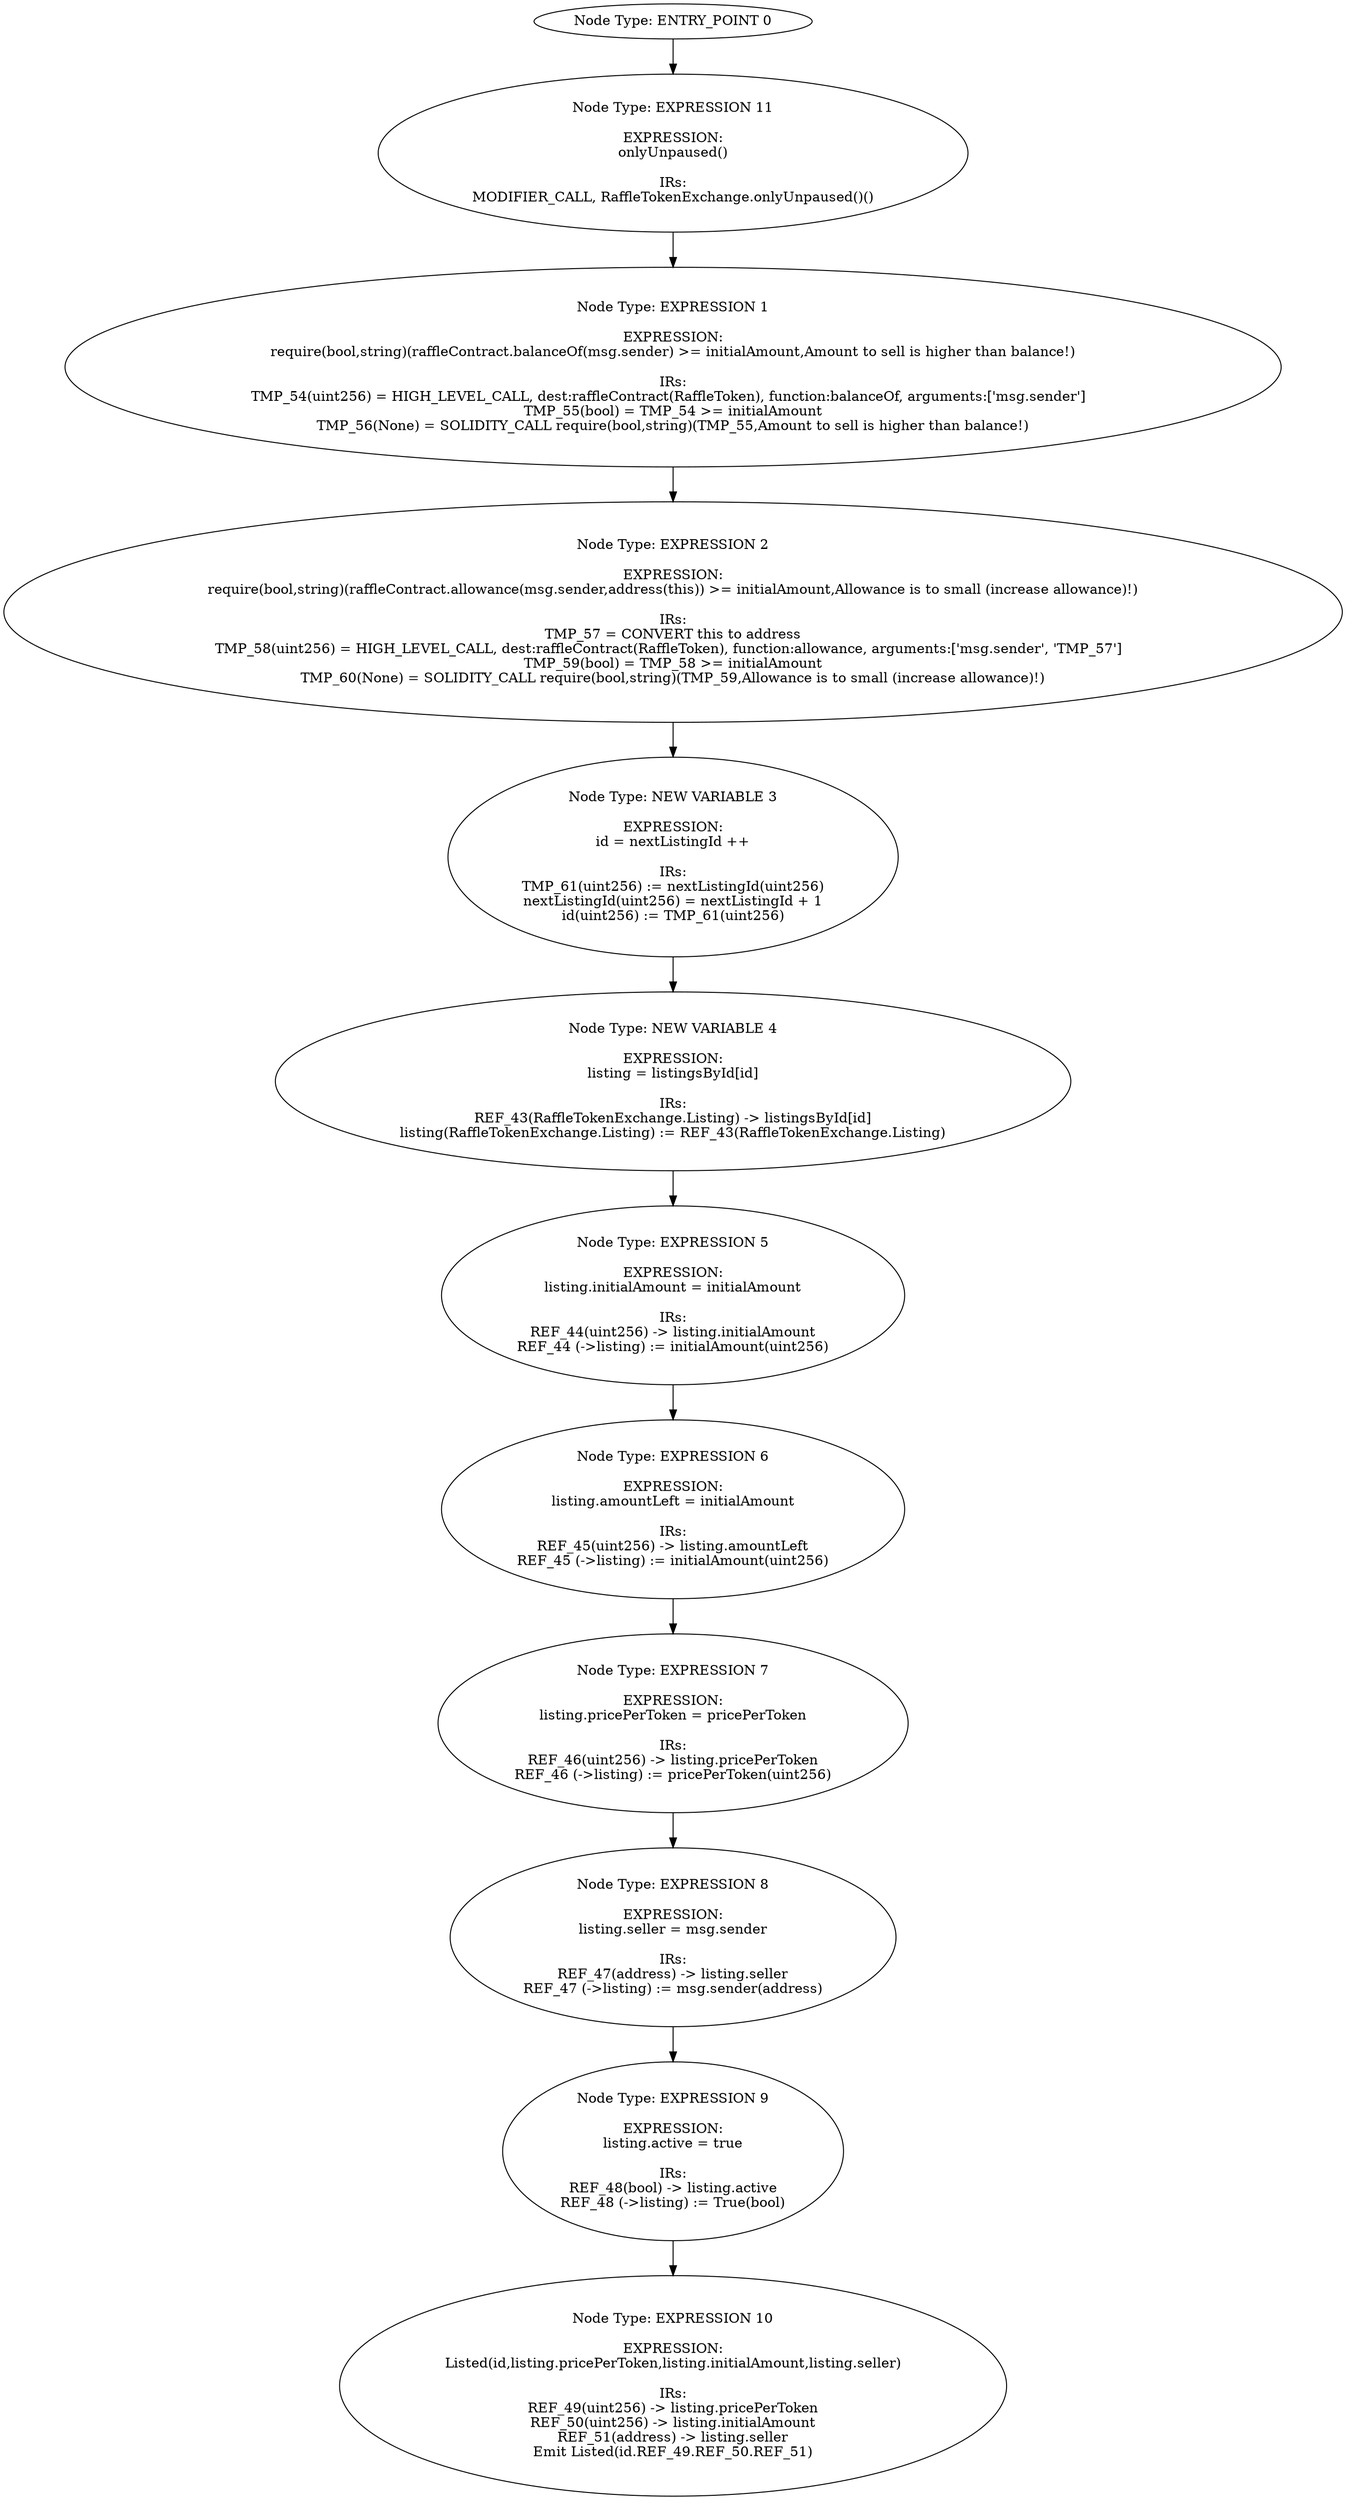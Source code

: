 digraph{
0[label="Node Type: ENTRY_POINT 0
"];
0->11;
1[label="Node Type: EXPRESSION 1

EXPRESSION:
require(bool,string)(raffleContract.balanceOf(msg.sender) >= initialAmount,Amount to sell is higher than balance!)

IRs:
TMP_54(uint256) = HIGH_LEVEL_CALL, dest:raffleContract(RaffleToken), function:balanceOf, arguments:['msg.sender']  
TMP_55(bool) = TMP_54 >= initialAmount
TMP_56(None) = SOLIDITY_CALL require(bool,string)(TMP_55,Amount to sell is higher than balance!)"];
1->2;
2[label="Node Type: EXPRESSION 2

EXPRESSION:
require(bool,string)(raffleContract.allowance(msg.sender,address(this)) >= initialAmount,Allowance is to small (increase allowance)!)

IRs:
TMP_57 = CONVERT this to address
TMP_58(uint256) = HIGH_LEVEL_CALL, dest:raffleContract(RaffleToken), function:allowance, arguments:['msg.sender', 'TMP_57']  
TMP_59(bool) = TMP_58 >= initialAmount
TMP_60(None) = SOLIDITY_CALL require(bool,string)(TMP_59,Allowance is to small (increase allowance)!)"];
2->3;
3[label="Node Type: NEW VARIABLE 3

EXPRESSION:
id = nextListingId ++

IRs:
TMP_61(uint256) := nextListingId(uint256)
nextListingId(uint256) = nextListingId + 1
id(uint256) := TMP_61(uint256)"];
3->4;
4[label="Node Type: NEW VARIABLE 4

EXPRESSION:
listing = listingsById[id]

IRs:
REF_43(RaffleTokenExchange.Listing) -> listingsById[id]
listing(RaffleTokenExchange.Listing) := REF_43(RaffleTokenExchange.Listing)"];
4->5;
5[label="Node Type: EXPRESSION 5

EXPRESSION:
listing.initialAmount = initialAmount

IRs:
REF_44(uint256) -> listing.initialAmount
REF_44 (->listing) := initialAmount(uint256)"];
5->6;
6[label="Node Type: EXPRESSION 6

EXPRESSION:
listing.amountLeft = initialAmount

IRs:
REF_45(uint256) -> listing.amountLeft
REF_45 (->listing) := initialAmount(uint256)"];
6->7;
7[label="Node Type: EXPRESSION 7

EXPRESSION:
listing.pricePerToken = pricePerToken

IRs:
REF_46(uint256) -> listing.pricePerToken
REF_46 (->listing) := pricePerToken(uint256)"];
7->8;
8[label="Node Type: EXPRESSION 8

EXPRESSION:
listing.seller = msg.sender

IRs:
REF_47(address) -> listing.seller
REF_47 (->listing) := msg.sender(address)"];
8->9;
9[label="Node Type: EXPRESSION 9

EXPRESSION:
listing.active = true

IRs:
REF_48(bool) -> listing.active
REF_48 (->listing) := True(bool)"];
9->10;
10[label="Node Type: EXPRESSION 10

EXPRESSION:
Listed(id,listing.pricePerToken,listing.initialAmount,listing.seller)

IRs:
REF_49(uint256) -> listing.pricePerToken
REF_50(uint256) -> listing.initialAmount
REF_51(address) -> listing.seller
Emit Listed(id.REF_49.REF_50.REF_51)"];
11[label="Node Type: EXPRESSION 11

EXPRESSION:
onlyUnpaused()

IRs:
MODIFIER_CALL, RaffleTokenExchange.onlyUnpaused()()"];
11->1;
}
